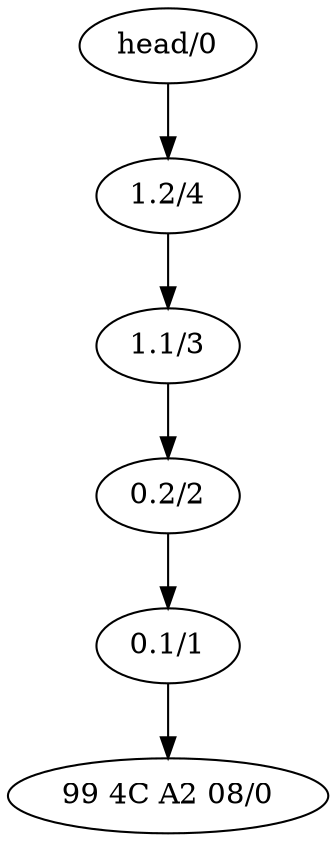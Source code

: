     digraph graphname {
        //rankdir=LR;  // Rank Direction Left to Right

        nodesep=1.0 // increases the separation between nodes
        edge [];
        //splines = true;

        n_000[label="head/0"];
n_001[label="1.2/4"];
n_002[label="1.1/3"];
n_003[label="0.2/2"];
n_004[label="0.1/1"];
n_005[label="99 4C A2 08/0"];
        n_000 -> n_001
n_001 -> n_002
n_002 -> n_003
n_003 -> n_004
n_004 -> n_005
    }
    